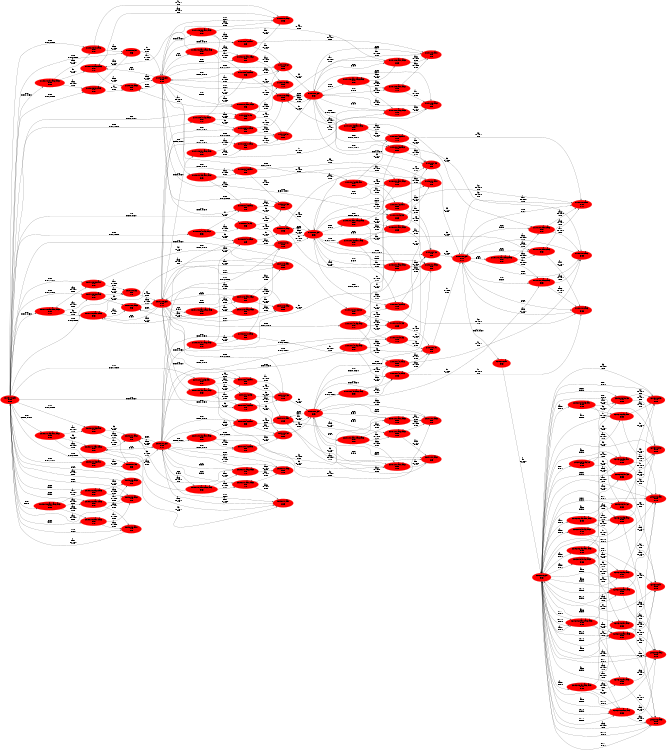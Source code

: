 digraph eightth {
 rankdir=LR;
 size="8,5"
0 [label="s0~t0~u0,phi\ntrue\ntrue",color=red, style=filled];
1 [label="s1~t1~u1,b1,b2,b3\ntrue\ntrue",color=red, style=filled];
2 [label="s1~t1~u1,b2,b3\ntrue\ntrue",color=red, style=filled];
3 [label="s1~t1~u1,b3\ntrue\ntrue",color=red, style=filled];
4 [label="s1~t1~u1,b1,b3\ntrue\ntrue",color=red, style=filled];
5 [label="s1~t1~u1,b1,b2\ntrue\ntrue",color=red, style=filled];
6 [label="s1~t1~u1,b2\ntrue\ntrue",color=red, style=filled];
7 [label="s1~t1~u0,b1,b2,tau3\ntrue\ntrue",color=red, style=filled];
8 [label="s1~t1~u0,b2,tau3\ntrue\ntrue",color=red, style=filled];
9 [label="s1~t1~u0,b1,tau3\ntrue\ntrue",color=red, style=filled];
10 [label="s1~t1~u0,tau3\ntrue\ntrue",color=red, style=filled];
11 [label="s1~t1~u0,b1,b2\ntrue\ntrue",color=red, style=filled];
12 [label="s1~t1~u0,b2\ntrue\ntrue",color=red, style=filled];
13 [label="s1~t0~u1,b1,b3,tau2\ntrue\ntrue",color=red, style=filled];
14 [label="s1~t0~u1,b3,tau2\ntrue\ntrue",color=red, style=filled];
15 [label="s1~t0~u1,b1,tau2\ntrue\ntrue",color=red, style=filled];
16 [label="s1~t0~u1,tau2\ntrue\ntrue",color=red, style=filled];
17 [label="s1~t0~u1,b1,b3\ntrue\ntrue",color=red, style=filled];
18 [label="s1~t0~u1,b3\ntrue\ntrue",color=red, style=filled];
19 [label="s1~t0~u0,b1,tau2,tau3\ntrue\ntrue",color=red, style=filled];
20 [label="s1~t0~u0,tau2,tau3\ntrue\ntrue",color=red, style=filled];
21 [label="s1~t0~u0,b1,tau3\ntrue\ntrue",color=red, style=filled];
22 [label="s1~t0~u0,tau3\ntrue\ntrue",color=red, style=filled];
23 [label="s1~t0~u0,b1,tau2\ntrue\ntrue",color=red, style=filled];
24 [label="s1~t0~u0,tau2\ntrue\ntrue",color=red, style=filled];
25 [label="s1~t0~u0,b1\ntrue\ntrue",color=red, style=filled];
26 [label="s1~t0~u0,phi\ntrue\ntrue",color=red, style=filled];
27 [label="s0~t1~u1,b2,b3,tau1\ntrue\ntrue",color=red, style=filled];
28 [label="s0~t1~u1,b3,tau1\ntrue\ntrue",color=red, style=filled];
29 [label="s0~t1~u1,b2,tau1\ntrue\ntrue",color=red, style=filled];
30 [label="s0~t1~u1,tau1\ntrue\ntrue",color=red, style=filled];
31 [label="s0~t1~u1,b2,b3\ntrue\ntrue",color=red, style=filled];
32 [label="s0~t1~u1,b3\ntrue\ntrue",color=red, style=filled];
33 [label="s0~t1~u0,b2,tau1,tau3\ntrue\ntrue",color=red, style=filled];
34 [label="s0~t1~u0,tau1,tau3\ntrue\ntrue",color=red, style=filled];
35 [label="s0~t1~u0,b2,tau3\ntrue\ntrue",color=red, style=filled];
36 [label="s0~t1~u0,tau3\ntrue\ntrue",color=red, style=filled];
37 [label="s0~t1~u0,b2,tau1\ntrue\ntrue",color=red, style=filled];
38 [label="s0~t1~u0,tau1\ntrue\ntrue",color=red, style=filled];
39 [label="s0~t1~u0,b2\ntrue\ntrue",color=red, style=filled];
40 [label="s0~t1~u0,phi\ntrue\ntrue",color=red, style=filled];
41 [label="s0~t0~u1,b3,tau1,tau2\ntrue\ntrue",color=red, style=filled];
42 [label="s0~t0~u1,tau1,tau2\ntrue\ntrue",color=red, style=filled];
43 [label="s0~t0~u1,b3,tau2\ntrue\ntrue",color=red, style=filled];
44 [label="s0~t0~u1,tau2\ntrue\ntrue",color=red, style=filled];
45 [label="s0~t0~u1,b3,tau1\ntrue\ntrue",color=red, style=filled];
46 [label="s0~t0~u1,tau1\ntrue\ntrue",color=red, style=filled];
47 [label="s0~t0~u1,b3\ntrue\ntrue",color=red, style=filled];
48 [label="s0~t0~u1,phi\ntrue\ntrue",color=red, style=filled];
49 [label="s0~t0~u0,tau1,tau2,tau3\ntrue\ntrue",color=red, style=filled];
50 [label="s0~t0~u0,tau2,tau3\ntrue\ntrue",color=red, style=filled];
51 [label="s0~t0~u0,tau1,tau3\ntrue\ntrue",color=red, style=filled];
52 [label="s0~t0~u0,tau3\ntrue\ntrue",color=red, style=filled];
53 [label="s0~t0~u0,tau1,tau2\ntrue\ntrue",color=red, style=filled];
54 [label="s0~t0~u0,tau2\ntrue\ntrue",color=red, style=filled];
55 [label="s0~t0~u0,tau1\ntrue\ntrue",color=red, style=filled];
56 [label="s1~t1~u1,phi\ntrue\ntrue",color=red, style=filled];
57 [label="s2~t2~u2,a1\ntrue\ntrue",color=red, style=filled];
58 [label="s1~t1~u1,tau1,tau2,tau3\ntrue\ntrue",color=red, style=filled];
59 [label="s1~t1~u1,tau2,tau3\ntrue\ntrue",color=red, style=filled];
60 [label="s1~t1~u1,tau1,tau3\ntrue\ntrue",color=red, style=filled];
61 [label="s1~t1~u1,tau3\ntrue\ntrue",color=red, style=filled];
62 [label="s1~t1~u1,tau1,tau2\ntrue\ntrue",color=red, style=filled];
63 [label="s1~t1~u1,tau2\ntrue\ntrue",color=red, style=filled];
64 [label="s1~t1~u1,tau1\ntrue\ntrue",color=red, style=filled];
65 [label="s1~t1~u0,phi\ntrue\ntrue",color=red, style=filled];
66 [label="s1~t1~u1,b3,tau1,tau2\ntrue\ntrue",color=red, style=filled];
67 [label="s1~t1~u1,b3,tau2\ntrue\ntrue",color=red, style=filled];
68 [label="s1~t1~u1,b3,tau1\ntrue\ntrue",color=red, style=filled];
69 [label="s1~t1~u0,tau1,tau2,tau3\ntrue\ntrue",color=red, style=filled];
70 [label="s1~t1~u0,tau2,tau3\ntrue\ntrue",color=red, style=filled];
71 [label="s1~t1~u0,tau1,tau3\ntrue\ntrue",color=red, style=filled];
72 [label="s1~t1~u0,tau1,tau2\ntrue\ntrue",color=red, style=filled];
73 [label="s1~t1~u0,tau2\ntrue\ntrue",color=red, style=filled];
74 [label="s1~t1~u0,tau1\ntrue\ntrue",color=red, style=filled];
75 [label="s1~t0~u1,phi\ntrue\ntrue",color=red, style=filled];
76 [label="s1~t1~u1,b2,tau1,tau3\ntrue\ntrue",color=red, style=filled];
77 [label="s1~t1~u1,b2,tau3\ntrue\ntrue",color=red, style=filled];
78 [label="s1~t1~u1,b2,tau1\ntrue\ntrue",color=red, style=filled];
79 [label="s1~t0~u1,tau1,tau2,tau3\ntrue\ntrue",color=red, style=filled];
80 [label="s1~t0~u1,tau2,tau3\ntrue\ntrue",color=red, style=filled];
81 [label="s1~t0~u1,tau1,tau3\ntrue\ntrue",color=red, style=filled];
82 [label="s1~t0~u1,tau3\ntrue\ntrue",color=red, style=filled];
83 [label="s1~t0~u1,tau1,tau2\ntrue\ntrue",color=red, style=filled];
84 [label="s1~t0~u1,tau1\ntrue\ntrue",color=red, style=filled];
85 [label="s1~t1~u1,b2,b3,tau1\ntrue\ntrue",color=red, style=filled];
86 [label="s1~t1~u0,b2,tau1,tau3\ntrue\ntrue",color=red, style=filled];
87 [label="s1~t1~u0,b2,tau1\ntrue\ntrue",color=red, style=filled];
88 [label="s1~t0~u1,b3,tau1,tau2\ntrue\ntrue",color=red, style=filled];
89 [label="s1~t0~u1,b3,tau1\ntrue\ntrue",color=red, style=filled];
90 [label="s1~t0~u0,tau1,tau2,tau3\ntrue\ntrue",color=red, style=filled];
91 [label="s1~t0~u0,tau1,tau3\ntrue\ntrue",color=red, style=filled];
92 [label="s1~t0~u0,tau1,tau2\ntrue\ntrue",color=red, style=filled];
93 [label="s1~t0~u0,tau1\ntrue\ntrue",color=red, style=filled];
94 [label="s0~t1~u1,phi\ntrue\ntrue",color=red, style=filled];
95 [label="s1~t1~u1,b1,tau2,tau3\ntrue\ntrue",color=red, style=filled];
96 [label="s1~t1~u1,b1,tau3\ntrue\ntrue",color=red, style=filled];
97 [label="s1~t1~u1,b1,tau2\ntrue\ntrue",color=red, style=filled];
98 [label="s1~t1~u1,b1\ntrue\ntrue",color=red, style=filled];
99 [label="s0~t1~u1,tau1,tau2,tau3\ntrue\ntrue",color=red, style=filled];
100 [label="s0~t1~u1,tau2,tau3\ntrue\ntrue",color=red, style=filled];
101 [label="s0~t1~u1,tau1,tau3\ntrue\ntrue",color=red, style=filled];
102 [label="s0~t1~u1,tau3\ntrue\ntrue",color=red, style=filled];
103 [label="s0~t1~u1,tau1,tau2\ntrue\ntrue",color=red, style=filled];
104 [label="s0~t1~u1,tau2\ntrue\ntrue",color=red, style=filled];
105 [label="s1~t1~u1,b1,b3,tau2\ntrue\ntrue",color=red, style=filled];
106 [label="s1~t1~u0,b1,tau2,tau3\ntrue\ntrue",color=red, style=filled];
107 [label="s1~t1~u0,b1,tau2\ntrue\ntrue",color=red, style=filled];
108 [label="s1~t1~u0,b1\ntrue\ntrue",color=red, style=filled];
109 [label="s0~t1~u1,b3,tau1,tau2\ntrue\ntrue",color=red, style=filled];
110 [label="s0~t1~u1,b3,tau2\ntrue\ntrue",color=red, style=filled];
111 [label="s0~t1~u0,tau1,tau2,tau3\ntrue\ntrue",color=red, style=filled];
112 [label="s0~t1~u0,tau2,tau3\ntrue\ntrue",color=red, style=filled];
113 [label="s0~t1~u0,tau1,tau2\ntrue\ntrue",color=red, style=filled];
114 [label="s0~t1~u0,tau2\ntrue\ntrue",color=red, style=filled];
115 [label="s1~t1~u1,b1,b2,tau3\ntrue\ntrue",color=red, style=filled];
116 [label="s1~t0~u1,b1,tau2,tau3\ntrue\ntrue",color=red, style=filled];
117 [label="s1~t0~u1,b1,tau3\ntrue\ntrue",color=red, style=filled];
118 [label="s1~t0~u1,b1\ntrue\ntrue",color=red, style=filled];
119 [label="s0~t1~u1,b2,tau1,tau3\ntrue\ntrue",color=red, style=filled];
120 [label="s0~t1~u1,b2,tau3\ntrue\ntrue",color=red, style=filled];
121 [label="s0~t1~u1,b2\ntrue\ntrue",color=red, style=filled];
122 [label="s0~t0~u1,tau1,tau2,tau3\ntrue\ntrue",color=red, style=filled];
123 [label="s0~t0~u1,tau2,tau3\ntrue\ntrue",color=red, style=filled];
124 [label="s0~t0~u1,tau1,tau3\ntrue\ntrue",color=red, style=filled];
125 [label="s0~t0~u1,tau3\ntrue\ntrue",color=red, style=filled];
126 [label="s2~t2~u2,phi\ntrue\ntrue",color=red, style=filled];
127 [label="s2~t2~u2,b1,b2,b3\ntrue\ntrue",color=red, style=filled];
128 [label="s2~t2~u2,b2,b3\ntrue\ntrue",color=red, style=filled];
129 [label="s2~t2~u2,b3\ntrue\ntrue",color=red, style=filled];
130 [label="s2~t2~u2,b1,b3\ntrue\ntrue",color=red, style=filled];
131 [label="s2~t2~u2,b1,b2\ntrue\ntrue",color=red, style=filled];
132 [label="s2~t2~u2,b2\ntrue\ntrue",color=red, style=filled];
133 [label="s2~t2~u2,b1,b2,tau3\ntrue\ntrue",color=red, style=filled];
134 [label="s2~t2~u2,b2,tau3\ntrue\ntrue",color=red, style=filled];
135 [label="s2~t2~u2,b1,tau3\ntrue\ntrue",color=red, style=filled];
136 [label="s2~t2~u2,tau3\ntrue\ntrue",color=red, style=filled];
137 [label="s2~t2~u2,b1,b3,tau2\ntrue\ntrue",color=red, style=filled];
138 [label="s2~t2~u2,b3,tau2\ntrue\ntrue",color=red, style=filled];
139 [label="s2~t2~u2,b1,tau2\ntrue\ntrue",color=red, style=filled];
140 [label="s2~t2~u2,tau2\ntrue\ntrue",color=red, style=filled];
141 [label="s2~t2~u2,b1,tau2,tau3\ntrue\ntrue",color=red, style=filled];
142 [label="s2~t2~u2,tau2,tau3\ntrue\ntrue",color=red, style=filled];
143 [label="s2~t2~u2,b1\ntrue\ntrue",color=red, style=filled];
144 [label="s2~t2~u2,b2,b3,tau1\ntrue\ntrue",color=red, style=filled];
145 [label="s2~t2~u2,b3,tau1\ntrue\ntrue",color=red, style=filled];
146 [label="s2~t2~u2,b2,tau1\ntrue\ntrue",color=red, style=filled];
147 [label="s2~t2~u2,tau1\ntrue\ntrue",color=red, style=filled];
148 [label="s2~t2~u2,b2,tau1,tau3\ntrue\ntrue",color=red, style=filled];
149 [label="s2~t2~u2,tau1,tau3\ntrue\ntrue",color=red, style=filled];
150 [label="s2~t2~u2,b3,tau1,tau2\ntrue\ntrue",color=red, style=filled];
151 [label="s2~t2~u2,tau1,tau2\ntrue\ntrue",color=red, style=filled];
152 [label="s2~t2~u2,tau1,tau2,tau3\ntrue\ntrue",color=red, style=filled];
0 -> 1 [label="\ntrue\nB = 0, A = 0"];
1 -> 2 [label="b1\n-B >= 0\ntrue"];
2 -> 3 [label="b2\n-B >= 0\ntrue"];
2 -> 6 [label="b3\n-B >= 0\ntrue"];
1 -> 4 [label="b2\n-B >= 0\ntrue"];
4 -> 3 [label="b1\n-B >= 0\ntrue"];
4 -> 98 [label="b3\n-B >= 0\ntrue"];
1 -> 5 [label="b3\n-B >= 0\ntrue"];
5 -> 6 [label="b1\n-B >= 0\ntrue"];
5 -> 98 [label="b2\n-B >= 0\ntrue"];
0 -> 7 [label="\ntrue\nB = 0, A = 0"];
7 -> 8 [label="b1\n-B >= 0\ntrue"];
8 -> 10 [label="b2\n-B >= 0\ntrue"];
8 -> 12 [label="tau3\n-B >= 0\ntrue"];
7 -> 9 [label="b2\n-B >= 0\ntrue"];
9 -> 10 [label="b1\n-B >= 0\ntrue"];
9 -> 108 [label="tau3\n-B >= 0\ntrue"];
7 -> 11 [label="tau3\n-B >= 0\ntrue"];
11 -> 12 [label="b1\n-B >= 0\ntrue"];
11 -> 108 [label="b2\n-B >= 0\ntrue"];
0 -> 11 [label="\ntrue\nB = 0, A = 0"];
0 -> 13 [label="\ntrue\nB = 0, A = 0"];
13 -> 14 [label="b1\n-B >= 0\ntrue"];
14 -> 16 [label="b3\n-B >= 0\ntrue"];
14 -> 18 [label="tau2\n-B >= 0\ntrue"];
13 -> 15 [label="b3\n-B >= 0\ntrue"];
15 -> 16 [label="b1\n-B >= 0\ntrue"];
15 -> 118 [label="tau2\n-B >= 0\ntrue"];
13 -> 17 [label="tau2\n-B >= 0\ntrue"];
17 -> 18 [label="b1\n-B >= 0\ntrue"];
17 -> 118 [label="b3\n-B >= 0\ntrue"];
0 -> 17 [label="\ntrue\nB = 0, A = 0"];
0 -> 19 [label="\ntrue\nB = 0, A = 0"];
19 -> 20 [label="b1\n-B >= 0\ntrue"];
20 -> 22 [label="tau2\n-B >= 0\ntrue"];
20 -> 24 [label="tau3\n-B >= 0\ntrue"];
19 -> 21 [label="tau2\n-B >= 0\ntrue"];
21 -> 22 [label="b1\n-B >= 0\ntrue"];
21 -> 25 [label="tau3\n-B >= 0\ntrue"];
19 -> 23 [label="tau3\n-B >= 0\ntrue"];
23 -> 24 [label="b1\n-B >= 0\ntrue"];
23 -> 25 [label="tau2\n-B >= 0\ntrue"];
0 -> 23 [label="\ntrue\nB = 0, A = 0"];
0 -> 21 [label="\ntrue\nB = 0, A = 0"];
0 -> 25 [label="\ntrue\nB = 0, A = 0"];
25 -> 26 [label="b1\n-B >= 0\ntrue"];
0 -> 27 [label="\ntrue\nB = 0, A = 0"];
27 -> 28 [label="b2\n-B >= 0\ntrue"];
28 -> 30 [label="b3\n-B >= 0\ntrue"];
28 -> 32 [label="tau1\n-B >= 0\ntrue"];
27 -> 29 [label="b3\n-B >= 0\ntrue"];
29 -> 30 [label="b2\n-B >= 0\ntrue"];
29 -> 121 [label="tau1\n-B >= 0\ntrue"];
27 -> 31 [label="tau1\n-B >= 0\ntrue"];
31 -> 32 [label="b2\n-B >= 0\ntrue"];
31 -> 121 [label="b3\n-B >= 0\ntrue"];
0 -> 31 [label="\ntrue\nB = 0, A = 0"];
0 -> 33 [label="\ntrue\nB = 0, A = 0"];
33 -> 34 [label="b2\n-B >= 0\ntrue"];
34 -> 36 [label="tau1\n-B >= 0\ntrue"];
34 -> 38 [label="tau3\n-B >= 0\ntrue"];
33 -> 35 [label="tau1\n-B >= 0\ntrue"];
35 -> 36 [label="b2\n-B >= 0\ntrue"];
35 -> 39 [label="tau3\n-B >= 0\ntrue"];
33 -> 37 [label="tau3\n-B >= 0\ntrue"];
37 -> 38 [label="b2\n-B >= 0\ntrue"];
37 -> 39 [label="tau1\n-B >= 0\ntrue"];
0 -> 37 [label="\ntrue\nB = 0, A = 0"];
0 -> 35 [label="\ntrue\nB = 0, A = 0"];
0 -> 39 [label="\ntrue\nB = 0, A = 0"];
39 -> 40 [label="b2\n-B >= 0\ntrue"];
0 -> 41 [label="\ntrue\nB = 0, A = 0"];
41 -> 42 [label="b3\n-B >= 0\ntrue"];
42 -> 44 [label="tau1\n-B >= 0\ntrue"];
42 -> 46 [label="tau2\n-B >= 0\ntrue"];
41 -> 43 [label="tau1\n-B >= 0\ntrue"];
43 -> 44 [label="b3\n-B >= 0\ntrue"];
43 -> 47 [label="tau2\n-B >= 0\ntrue"];
41 -> 45 [label="tau2\n-B >= 0\ntrue"];
45 -> 46 [label="b3\n-B >= 0\ntrue"];
45 -> 47 [label="tau1\n-B >= 0\ntrue"];
0 -> 45 [label="\ntrue\nB = 0, A = 0"];
0 -> 43 [label="\ntrue\nB = 0, A = 0"];
0 -> 47 [label="\ntrue\nB = 0, A = 0"];
47 -> 48 [label="b3\n-B >= 0\ntrue"];
0 -> 49 [label="\ntrue\nB = 0"];
49 -> 50 [label="tau1\n-B >= 0\ntrue"];
50 -> 52 [label="tau2\n-B >= 0\ntrue"];
50 -> 54 [label="tau3\n-B >= 0\ntrue"];
49 -> 51 [label="tau2\n-B >= 0\ntrue"];
51 -> 52 [label="tau1\n-B >= 0\ntrue"];
51 -> 55 [label="tau3\n-B >= 0\ntrue"];
49 -> 53 [label="tau3\n-B >= 0\ntrue"];
53 -> 54 [label="tau1\n-B >= 0\ntrue"];
53 -> 55 [label="tau2\n-B >= 0\ntrue"];
0 -> 53 [label="\ntrue\nB = 0"];
0 -> 51 [label="\ntrue\nB = 0"];
0 -> 55 [label="\ntrue\nB = 0"];
55 -> 0 [label="tau1\n-B >= 0\ntrue"];
0 -> 50 [label="\ntrue\nB = 0"];
0 -> 54 [label="\ntrue\nB = 0"];
54 -> 0 [label="tau2\n-B >= 0\ntrue"];
0 -> 52 [label="\ntrue\nB = 0"];
52 -> 0 [label="tau3\n-B >= 0\ntrue"];
56 -> 57 [label="\n-A > -1\nB = 0, A = 0"];
57 -> 126 [label="a1\n-B >= 0\ntrue"];
56 -> 58 [label="\ntrue\nB = 0"];
58 -> 59 [label="tau1\n-B >= 0\ntrue"];
59 -> 61 [label="tau2\n-B >= 0\ntrue"];
59 -> 63 [label="tau3\n-B >= 0\ntrue"];
58 -> 60 [label="tau2\n-B >= 0\ntrue"];
60 -> 61 [label="tau1\n-B >= 0\ntrue"];
60 -> 64 [label="tau3\n-B >= 0\ntrue"];
58 -> 62 [label="tau3\n-B >= 0\ntrue"];
62 -> 63 [label="tau1\n-B >= 0\ntrue"];
62 -> 64 [label="tau2\n-B >= 0\ntrue"];
56 -> 62 [label="\ntrue\nB = 0"];
56 -> 60 [label="\ntrue\nB = 0"];
56 -> 64 [label="\ntrue\nB = 0"];
64 -> 56 [label="tau1\n-B >= 0\ntrue"];
56 -> 59 [label="\ntrue\nB = 0"];
56 -> 63 [label="\ntrue\nB = 0"];
63 -> 56 [label="tau2\n-B >= 0\ntrue"];
56 -> 61 [label="\ntrue\nB = 0"];
61 -> 56 [label="tau3\n-B >= 0\ntrue"];
65 -> 66 [label="\ntrue\nB = 0, A = 0"];
66 -> 62 [label="b3\n-B >= 0\ntrue"];
66 -> 67 [label="tau1\n-B >= 0\ntrue"];
67 -> 63 [label="b3\n-B >= 0\ntrue"];
67 -> 3 [label="tau2\n-B >= 0\ntrue"];
66 -> 68 [label="tau2\n-B >= 0\ntrue"];
68 -> 64 [label="b3\n-B >= 0\ntrue"];
68 -> 3 [label="tau1\n-B >= 0\ntrue"];
65 -> 68 [label="\ntrue\nB = 0, A = 0"];
65 -> 67 [label="\ntrue\nB = 0, A = 0"];
65 -> 3 [label="\ntrue\nB = 0, A = 0"];
3 -> 56 [label="b3\n-B >= 0\ntrue"];
65 -> 69 [label="\ntrue\nB = 0"];
69 -> 70 [label="tau1\n-B >= 0\ntrue"];
70 -> 10 [label="tau2\n-B >= 0\ntrue"];
70 -> 73 [label="tau3\n-B >= 0\ntrue"];
69 -> 71 [label="tau2\n-B >= 0\ntrue"];
71 -> 10 [label="tau1\n-B >= 0\ntrue"];
71 -> 74 [label="tau3\n-B >= 0\ntrue"];
69 -> 72 [label="tau3\n-B >= 0\ntrue"];
72 -> 73 [label="tau1\n-B >= 0\ntrue"];
72 -> 74 [label="tau2\n-B >= 0\ntrue"];
65 -> 72 [label="\ntrue\nB = 0"];
65 -> 71 [label="\ntrue\nB = 0"];
65 -> 74 [label="\ntrue\nB = 0"];
74 -> 65 [label="tau1\n-B >= 0\ntrue"];
65 -> 70 [label="\ntrue\nB = 0"];
65 -> 73 [label="\ntrue\nB = 0"];
73 -> 65 [label="tau2\n-B >= 0\ntrue"];
65 -> 10 [label="\ntrue\nB = 0"];
10 -> 65 [label="tau3\n-B >= 0\ntrue"];
75 -> 76 [label="\ntrue\nB = 0, A = 0"];
76 -> 60 [label="b2\n-B >= 0\ntrue"];
76 -> 77 [label="tau1\n-B >= 0\ntrue"];
77 -> 61 [label="b2\n-B >= 0\ntrue"];
77 -> 6 [label="tau3\n-B >= 0\ntrue"];
76 -> 78 [label="tau3\n-B >= 0\ntrue"];
78 -> 64 [label="b2\n-B >= 0\ntrue"];
78 -> 6 [label="tau1\n-B >= 0\ntrue"];
75 -> 78 [label="\ntrue\nB = 0, A = 0"];
75 -> 77 [label="\ntrue\nB = 0, A = 0"];
75 -> 6 [label="\ntrue\nB = 0, A = 0"];
6 -> 56 [label="b2\n-B >= 0\ntrue"];
75 -> 79 [label="\ntrue\nB = 0"];
79 -> 80 [label="tau1\n-B >= 0\ntrue"];
80 -> 82 [label="tau2\n-B >= 0\ntrue"];
80 -> 16 [label="tau3\n-B >= 0\ntrue"];
79 -> 81 [label="tau2\n-B >= 0\ntrue"];
81 -> 82 [label="tau1\n-B >= 0\ntrue"];
81 -> 84 [label="tau3\n-B >= 0\ntrue"];
79 -> 83 [label="tau3\n-B >= 0\ntrue"];
83 -> 16 [label="tau1\n-B >= 0\ntrue"];
83 -> 84 [label="tau2\n-B >= 0\ntrue"];
75 -> 83 [label="\ntrue\nB = 0"];
75 -> 81 [label="\ntrue\nB = 0"];
75 -> 84 [label="\ntrue\nB = 0"];
84 -> 75 [label="tau1\n-B >= 0\ntrue"];
75 -> 80 [label="\ntrue\nB = 0"];
75 -> 16 [label="\ntrue\nB = 0"];
16 -> 75 [label="tau2\n-B >= 0\ntrue"];
75 -> 82 [label="\ntrue\nB = 0"];
82 -> 75 [label="tau3\n-B >= 0\ntrue"];
26 -> 85 [label="\ntrue\nB = 0, A = 0"];
85 -> 68 [label="b2\n-B >= 0\ntrue"];
85 -> 78 [label="b3\n-B >= 0\ntrue"];
85 -> 2 [label="tau1\n-B >= 0\ntrue"];
26 -> 2 [label="\ntrue\nB = 0, A = 0"];
26 -> 86 [label="\ntrue\nB = 0, A = 0"];
86 -> 71 [label="b2\n-B >= 0\ntrue"];
86 -> 8 [label="tau1\n-B >= 0\ntrue"];
86 -> 87 [label="tau3\n-B >= 0\ntrue"];
87 -> 74 [label="b2\n-B >= 0\ntrue"];
87 -> 12 [label="tau1\n-B >= 0\ntrue"];
26 -> 87 [label="\ntrue\nB = 0, A = 0"];
26 -> 8 [label="\ntrue\nB = 0, A = 0"];
26 -> 12 [label="\ntrue\nB = 0, A = 0"];
12 -> 65 [label="b2\n-B >= 0\ntrue"];
26 -> 88 [label="\ntrue\nB = 0, A = 0"];
88 -> 83 [label="b3\n-B >= 0\ntrue"];
88 -> 14 [label="tau1\n-B >= 0\ntrue"];
88 -> 89 [label="tau2\n-B >= 0\ntrue"];
89 -> 84 [label="b3\n-B >= 0\ntrue"];
89 -> 18 [label="tau1\n-B >= 0\ntrue"];
26 -> 89 [label="\ntrue\nB = 0, A = 0"];
26 -> 14 [label="\ntrue\nB = 0, A = 0"];
26 -> 18 [label="\ntrue\nB = 0, A = 0"];
18 -> 75 [label="b3\n-B >= 0\ntrue"];
26 -> 90 [label="\ntrue\nB = 0"];
90 -> 20 [label="tau1\n-B >= 0\ntrue"];
90 -> 91 [label="tau2\n-B >= 0\ntrue"];
91 -> 22 [label="tau1\n-B >= 0\ntrue"];
91 -> 93 [label="tau3\n-B >= 0\ntrue"];
90 -> 92 [label="tau3\n-B >= 0\ntrue"];
92 -> 24 [label="tau1\n-B >= 0\ntrue"];
92 -> 93 [label="tau2\n-B >= 0\ntrue"];
26 -> 92 [label="\ntrue\nB = 0"];
26 -> 91 [label="\ntrue\nB = 0"];
26 -> 93 [label="\ntrue\nB = 0"];
93 -> 26 [label="tau1\n-B >= 0\ntrue"];
26 -> 20 [label="\ntrue\nB = 0"];
26 -> 24 [label="\ntrue\nB = 0"];
24 -> 26 [label="tau2\n-B >= 0\ntrue"];
26 -> 22 [label="\ntrue\nB = 0"];
22 -> 26 [label="tau3\n-B >= 0\ntrue"];
94 -> 95 [label="\ntrue\nB = 0, A = 0"];
95 -> 59 [label="b1\n-B >= 0\ntrue"];
95 -> 96 [label="tau2\n-B >= 0\ntrue"];
96 -> 61 [label="b1\n-B >= 0\ntrue"];
96 -> 98 [label="tau3\n-B >= 0\ntrue"];
95 -> 97 [label="tau3\n-B >= 0\ntrue"];
97 -> 63 [label="b1\n-B >= 0\ntrue"];
97 -> 98 [label="tau2\n-B >= 0\ntrue"];
94 -> 97 [label="\ntrue\nB = 0, A = 0"];
94 -> 96 [label="\ntrue\nB = 0, A = 0"];
94 -> 98 [label="\ntrue\nB = 0, A = 0"];
98 -> 56 [label="b1\n-B >= 0\ntrue"];
94 -> 99 [label="\ntrue\nB = 0"];
99 -> 100 [label="tau1\n-B >= 0\ntrue"];
100 -> 102 [label="tau2\n-B >= 0\ntrue"];
100 -> 104 [label="tau3\n-B >= 0\ntrue"];
99 -> 101 [label="tau2\n-B >= 0\ntrue"];
101 -> 102 [label="tau1\n-B >= 0\ntrue"];
101 -> 30 [label="tau3\n-B >= 0\ntrue"];
99 -> 103 [label="tau3\n-B >= 0\ntrue"];
103 -> 104 [label="tau1\n-B >= 0\ntrue"];
103 -> 30 [label="tau2\n-B >= 0\ntrue"];
94 -> 103 [label="\ntrue\nB = 0"];
94 -> 101 [label="\ntrue\nB = 0"];
94 -> 30 [label="\ntrue\nB = 0"];
30 -> 94 [label="tau1\n-B >= 0\ntrue"];
94 -> 100 [label="\ntrue\nB = 0"];
94 -> 104 [label="\ntrue\nB = 0"];
104 -> 94 [label="tau2\n-B >= 0\ntrue"];
94 -> 102 [label="\ntrue\nB = 0"];
102 -> 94 [label="tau3\n-B >= 0\ntrue"];
40 -> 105 [label="\ntrue\nB = 0, A = 0"];
105 -> 67 [label="b1\n-B >= 0\ntrue"];
105 -> 97 [label="b3\n-B >= 0\ntrue"];
105 -> 4 [label="tau2\n-B >= 0\ntrue"];
40 -> 4 [label="\ntrue\nB = 0, A = 0"];
40 -> 106 [label="\ntrue\nB = 0, A = 0"];
106 -> 70 [label="b1\n-B >= 0\ntrue"];
106 -> 9 [label="tau2\n-B >= 0\ntrue"];
106 -> 107 [label="tau3\n-B >= 0\ntrue"];
107 -> 73 [label="b1\n-B >= 0\ntrue"];
107 -> 108 [label="tau2\n-B >= 0\ntrue"];
40 -> 107 [label="\ntrue\nB = 0, A = 0"];
40 -> 9 [label="\ntrue\nB = 0, A = 0"];
40 -> 108 [label="\ntrue\nB = 0, A = 0"];
108 -> 65 [label="b1\n-B >= 0\ntrue"];
40 -> 109 [label="\ntrue\nB = 0, A = 0"];
109 -> 103 [label="b3\n-B >= 0\ntrue"];
109 -> 110 [label="tau1\n-B >= 0\ntrue"];
110 -> 104 [label="b3\n-B >= 0\ntrue"];
110 -> 32 [label="tau2\n-B >= 0\ntrue"];
109 -> 28 [label="tau2\n-B >= 0\ntrue"];
40 -> 28 [label="\ntrue\nB = 0, A = 0"];
40 -> 110 [label="\ntrue\nB = 0, A = 0"];
40 -> 32 [label="\ntrue\nB = 0, A = 0"];
32 -> 94 [label="b3\n-B >= 0\ntrue"];
40 -> 111 [label="\ntrue\nB = 0"];
111 -> 112 [label="tau1\n-B >= 0\ntrue"];
112 -> 36 [label="tau2\n-B >= 0\ntrue"];
112 -> 114 [label="tau3\n-B >= 0\ntrue"];
111 -> 34 [label="tau2\n-B >= 0\ntrue"];
111 -> 113 [label="tau3\n-B >= 0\ntrue"];
113 -> 114 [label="tau1\n-B >= 0\ntrue"];
113 -> 38 [label="tau2\n-B >= 0\ntrue"];
40 -> 113 [label="\ntrue\nB = 0"];
40 -> 34 [label="\ntrue\nB = 0"];
40 -> 38 [label="\ntrue\nB = 0"];
38 -> 40 [label="tau1\n-B >= 0\ntrue"];
40 -> 112 [label="\ntrue\nB = 0"];
40 -> 114 [label="\ntrue\nB = 0"];
114 -> 40 [label="tau2\n-B >= 0\ntrue"];
40 -> 36 [label="\ntrue\nB = 0"];
36 -> 40 [label="tau3\n-B >= 0\ntrue"];
48 -> 115 [label="\ntrue\nB = 0, A = 0"];
115 -> 77 [label="b1\n-B >= 0\ntrue"];
115 -> 96 [label="b2\n-B >= 0\ntrue"];
115 -> 5 [label="tau3\n-B >= 0\ntrue"];
48 -> 5 [label="\ntrue\nB = 0, A = 0"];
48 -> 116 [label="\ntrue\nB = 0, A = 0"];
116 -> 80 [label="b1\n-B >= 0\ntrue"];
116 -> 117 [label="tau2\n-B >= 0\ntrue"];
117 -> 82 [label="b1\n-B >= 0\ntrue"];
117 -> 118 [label="tau3\n-B >= 0\ntrue"];
116 -> 15 [label="tau3\n-B >= 0\ntrue"];
48 -> 15 [label="\ntrue\nB = 0, A = 0"];
48 -> 117 [label="\ntrue\nB = 0, A = 0"];
48 -> 118 [label="\ntrue\nB = 0, A = 0"];
118 -> 75 [label="b1\n-B >= 0\ntrue"];
48 -> 119 [label="\ntrue\nB = 0, A = 0"];
119 -> 101 [label="b2\n-B >= 0\ntrue"];
119 -> 120 [label="tau1\n-B >= 0\ntrue"];
120 -> 102 [label="b2\n-B >= 0\ntrue"];
120 -> 121 [label="tau3\n-B >= 0\ntrue"];
119 -> 29 [label="tau3\n-B >= 0\ntrue"];
48 -> 29 [label="\ntrue\nB = 0, A = 0"];
48 -> 120 [label="\ntrue\nB = 0, A = 0"];
48 -> 121 [label="\ntrue\nB = 0, A = 0"];
121 -> 94 [label="b2\n-B >= 0\ntrue"];
48 -> 122 [label="\ntrue\nB = 0"];
122 -> 123 [label="tau1\n-B >= 0\ntrue"];
123 -> 125 [label="tau2\n-B >= 0\ntrue"];
123 -> 44 [label="tau3\n-B >= 0\ntrue"];
122 -> 124 [label="tau2\n-B >= 0\ntrue"];
124 -> 125 [label="tau1\n-B >= 0\ntrue"];
124 -> 46 [label="tau3\n-B >= 0\ntrue"];
122 -> 42 [label="tau3\n-B >= 0\ntrue"];
48 -> 42 [label="\ntrue\nB = 0"];
48 -> 124 [label="\ntrue\nB = 0"];
48 -> 46 [label="\ntrue\nB = 0"];
46 -> 48 [label="tau1\n-B >= 0\ntrue"];
48 -> 123 [label="\ntrue\nB = 0"];
48 -> 44 [label="\ntrue\nB = 0"];
44 -> 48 [label="tau2\n-B >= 0\ntrue"];
48 -> 125 [label="\ntrue\nB = 0"];
125 -> 48 [label="tau3\n-B >= 0\ntrue"];
126 -> 127 [label="\nA = 1\nB = 0"];
127 -> 128 [label="b1\n-B >= 0\ntrue"];
128 -> 129 [label="b2\n-B >= 0\ntrue"];
128 -> 132 [label="b3\n-B >= 0\ntrue"];
127 -> 130 [label="b2\n-B >= 0\ntrue"];
130 -> 129 [label="b1\n-B >= 0\ntrue"];
130 -> 143 [label="b3\n-B >= 0\ntrue"];
127 -> 131 [label="b3\n-B >= 0\ntrue"];
131 -> 132 [label="b1\n-B >= 0\ntrue"];
131 -> 143 [label="b2\n-B >= 0\ntrue"];
126 -> 133 [label="\nfalse\nB = 0"];
133 -> 134 [label="b1\n-B >= 0\ntrue"];
134 -> 136 [label="b2\n-B >= 0\ntrue"];
134 -> 132 [label="tau3\n-B >= 0\ntrue"];
133 -> 135 [label="b2\n-B >= 0\ntrue"];
135 -> 136 [label="b1\n-B >= 0\ntrue"];
135 -> 143 [label="tau3\n-B >= 0\ntrue"];
133 -> 131 [label="tau3\n-B >= 0\ntrue"];
126 -> 131 [label="\nA = 1\nB = 0"];
126 -> 137 [label="\nfalse\nB = 0"];
137 -> 138 [label="b1\n-B >= 0\ntrue"];
138 -> 140 [label="b3\n-B >= 0\ntrue"];
138 -> 129 [label="tau2\n-B >= 0\ntrue"];
137 -> 139 [label="b3\n-B >= 0\ntrue"];
139 -> 140 [label="b1\n-B >= 0\ntrue"];
139 -> 143 [label="tau2\n-B >= 0\ntrue"];
137 -> 130 [label="tau2\n-B >= 0\ntrue"];
126 -> 130 [label="\nA = 1\nB = 0"];
126 -> 141 [label="\nfalse\nB = 0"];
141 -> 142 [label="b1\n-B >= 0\ntrue"];
142 -> 136 [label="tau2\n-B >= 0\ntrue"];
142 -> 140 [label="tau3\n-B >= 0\ntrue"];
141 -> 135 [label="tau2\n-B >= 0\ntrue"];
141 -> 139 [label="tau3\n-B >= 0\ntrue"];
126 -> 139 [label="\nfalse\nB = 0"];
126 -> 135 [label="\nfalse\nB = 0"];
126 -> 143 [label="\nA = 1\nB = 0"];
143 -> 126 [label="b1\n-B >= 0\ntrue"];
126 -> 144 [label="\nfalse\nB = 0"];
144 -> 145 [label="b2\n-B >= 0\ntrue"];
145 -> 147 [label="b3\n-B >= 0\ntrue"];
145 -> 129 [label="tau1\n-B >= 0\ntrue"];
144 -> 146 [label="b3\n-B >= 0\ntrue"];
146 -> 147 [label="b2\n-B >= 0\ntrue"];
146 -> 132 [label="tau1\n-B >= 0\ntrue"];
144 -> 128 [label="tau1\n-B >= 0\ntrue"];
126 -> 128 [label="\nA = 1\nB = 0"];
126 -> 148 [label="\nfalse\nB = 0"];
148 -> 149 [label="b2\n-B >= 0\ntrue"];
149 -> 136 [label="tau1\n-B >= 0\ntrue"];
149 -> 147 [label="tau3\n-B >= 0\ntrue"];
148 -> 134 [label="tau1\n-B >= 0\ntrue"];
148 -> 146 [label="tau3\n-B >= 0\ntrue"];
126 -> 146 [label="\nfalse\nB = 0"];
126 -> 134 [label="\nfalse\nB = 0"];
126 -> 132 [label="\nA = 1\nB = 0"];
132 -> 126 [label="b2\n-B >= 0\ntrue"];
126 -> 150 [label="\nfalse\nB = 0"];
150 -> 151 [label="b3\n-B >= 0\ntrue"];
151 -> 140 [label="tau1\n-B >= 0\ntrue"];
151 -> 147 [label="tau2\n-B >= 0\ntrue"];
150 -> 138 [label="tau1\n-B >= 0\ntrue"];
150 -> 145 [label="tau2\n-B >= 0\ntrue"];
126 -> 145 [label="\nfalse\nB = 0"];
126 -> 138 [label="\nfalse\nB = 0"];
126 -> 129 [label="\nA = 1\nB = 0"];
129 -> 126 [label="b3\n-B >= 0\ntrue"];
126 -> 152 [label="\n-A > -1\nB = 0"];
152 -> 142 [label="tau1\n-B >= 0\ntrue"];
126 -> 152 [label="\nfalse\nB = 0"];
126 -> 152 [label="\nA > 1\nB = 0"];
152 -> 149 [label="tau2\n-B >= 0\ntrue"];
152 -> 151 [label="tau3\n-B >= 0\ntrue"];
126 -> 151 [label="\n-A > -1\nB = 0"];
126 -> 151 [label="\nfalse\nB = 0"];
126 -> 151 [label="\nA > 1\nB = 0"];
126 -> 149 [label="\n-A > -1\nB = 0"];
126 -> 149 [label="\nfalse\nB = 0"];
126 -> 149 [label="\nA > 1\nB = 0"];
126 -> 147 [label="\n-A > -1\nB = 0"];
147 -> 126 [label="tau1\n-B >= 0\ntrue"];
126 -> 147 [label="\nA > 1\nB = 0"];
126 -> 142 [label="\n-A > -1\nB = 0"];
126 -> 142 [label="\nfalse\nB = 0"];
126 -> 142 [label="\nA > 1\nB = 0"];
126 -> 140 [label="\n-A > -1\nB = 0"];
140 -> 126 [label="tau2\n-B >= 0\ntrue"];
126 -> 140 [label="\nA > 1\nB = 0"];
126 -> 136 [label="\n-A > -1\nB = 0"];
136 -> 126 [label="tau3\n-B >= 0\ntrue"];
126 -> 136 [label="\nA > 1\nB = 0"];
}